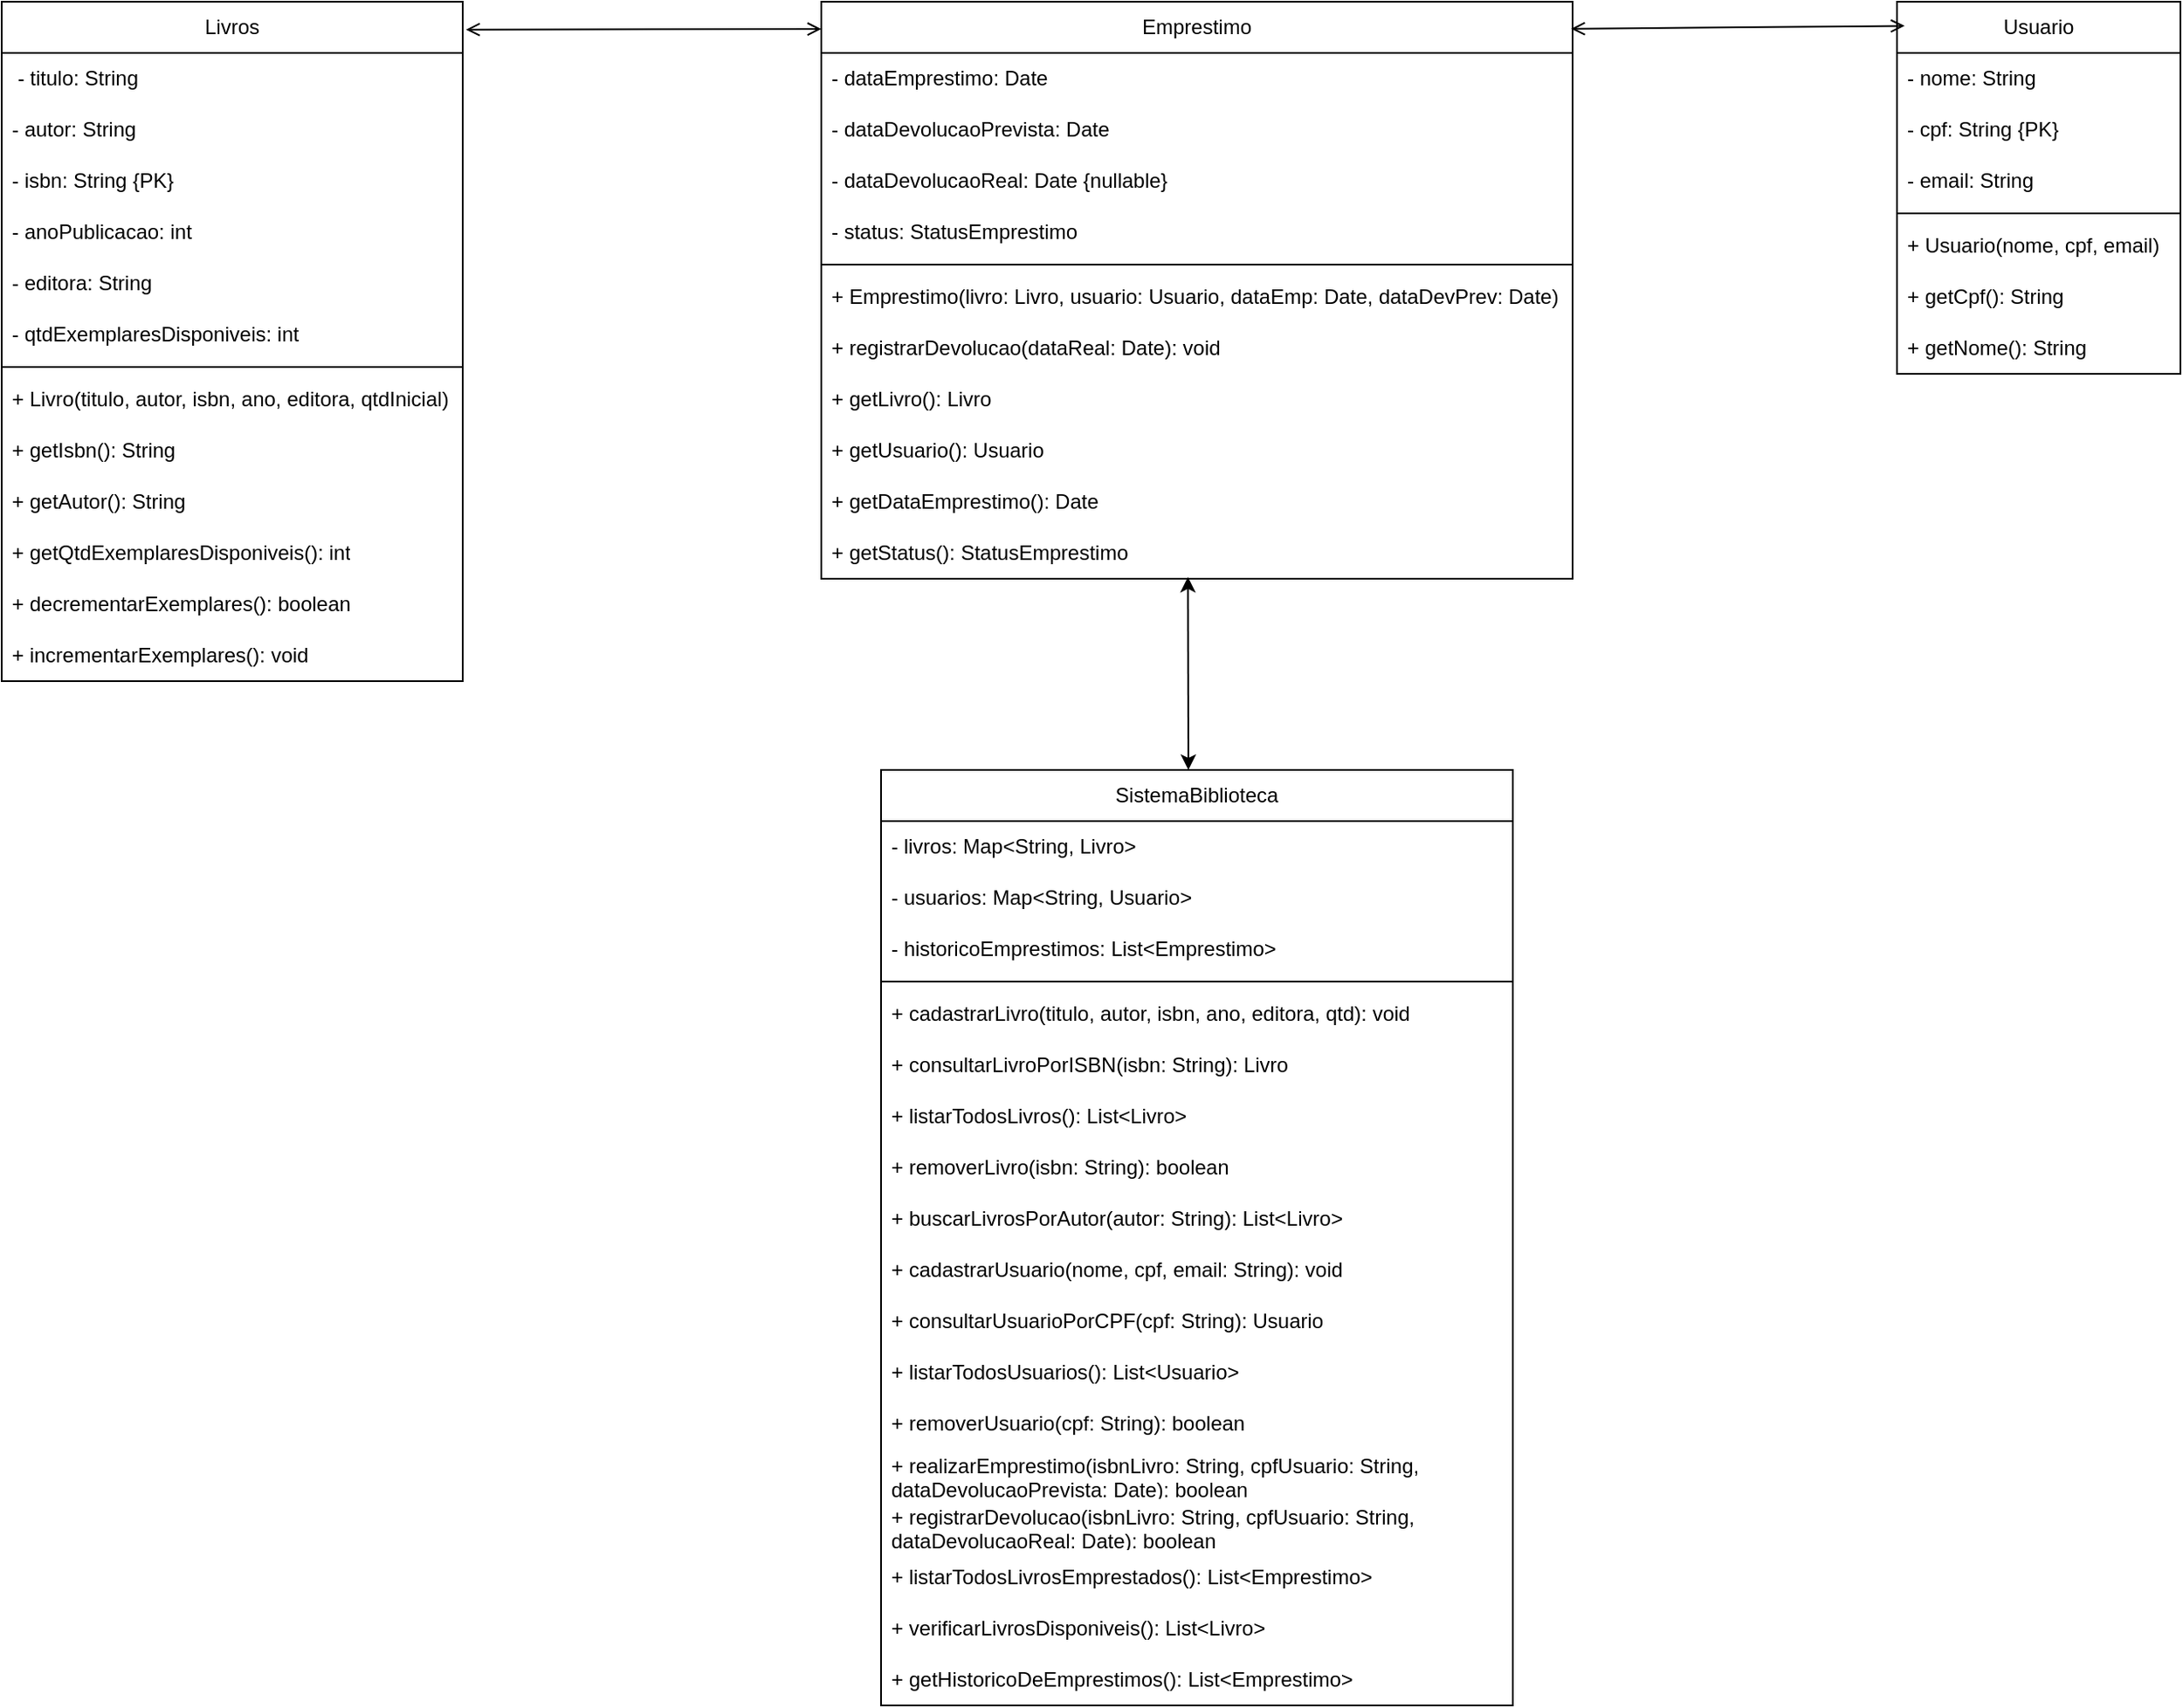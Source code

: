 <mxfile version="27.1.3">
  <diagram name="Página-1" id="8z8KOmpMjx8TbM8chvGR">
    <mxGraphModel dx="1247" dy="640" grid="1" gridSize="10" guides="1" tooltips="1" connect="1" arrows="1" fold="1" page="1" pageScale="1" pageWidth="827" pageHeight="1169" math="0" shadow="0">
      <root>
        <mxCell id="0" />
        <mxCell id="1" parent="0" />
        <mxCell id="fic08GAlzJQbdWZi42WJ-1" value="Livros" style="swimlane;fontStyle=0;childLayout=stackLayout;horizontal=1;startSize=30;horizontalStack=0;resizeParent=1;resizeParentMax=0;resizeLast=0;collapsible=1;marginBottom=0;whiteSpace=wrap;html=1;movable=1;resizable=1;rotatable=1;deletable=1;editable=1;locked=0;connectable=1;" parent="1" vertex="1">
          <mxGeometry x="90" y="50" width="270" height="398" as="geometry" />
        </mxCell>
        <mxCell id="fic08GAlzJQbdWZi42WJ-2" value="&amp;nbsp;- titulo: String" style="text;strokeColor=none;fillColor=none;align=left;verticalAlign=middle;spacingLeft=4;spacingRight=4;overflow=hidden;points=[[0,0.5],[1,0.5]];portConstraint=eastwest;rotatable=0;whiteSpace=wrap;html=1;" parent="fic08GAlzJQbdWZi42WJ-1" vertex="1">
          <mxGeometry y="30" width="270" height="30" as="geometry" />
        </mxCell>
        <mxCell id="fic08GAlzJQbdWZi42WJ-3" value="- autor: String" style="text;strokeColor=none;fillColor=none;align=left;verticalAlign=middle;spacingLeft=4;spacingRight=4;overflow=hidden;points=[[0,0.5],[1,0.5]];portConstraint=eastwest;rotatable=0;whiteSpace=wrap;html=1;" parent="fic08GAlzJQbdWZi42WJ-1" vertex="1">
          <mxGeometry y="60" width="270" height="30" as="geometry" />
        </mxCell>
        <mxCell id="fic08GAlzJQbdWZi42WJ-4" value="- isbn: String {PK}&amp;nbsp;" style="text;strokeColor=none;fillColor=none;align=left;verticalAlign=middle;spacingLeft=4;spacingRight=4;overflow=hidden;points=[[0,0.5],[1,0.5]];portConstraint=eastwest;rotatable=0;whiteSpace=wrap;html=1;" parent="fic08GAlzJQbdWZi42WJ-1" vertex="1">
          <mxGeometry y="90" width="270" height="30" as="geometry" />
        </mxCell>
        <mxCell id="fic08GAlzJQbdWZi42WJ-17" value="- anoPublicacao: int&amp;nbsp;" style="text;strokeColor=none;fillColor=none;align=left;verticalAlign=middle;spacingLeft=4;spacingRight=4;overflow=hidden;points=[[0,0.5],[1,0.5]];portConstraint=eastwest;rotatable=0;whiteSpace=wrap;html=1;" parent="fic08GAlzJQbdWZi42WJ-1" vertex="1">
          <mxGeometry y="120" width="270" height="30" as="geometry" />
        </mxCell>
        <mxCell id="fic08GAlzJQbdWZi42WJ-18" value="&lt;span class=&quot;selected&quot;&gt;- editora: String&lt;/span&gt;" style="text;strokeColor=none;fillColor=none;align=left;verticalAlign=middle;spacingLeft=4;spacingRight=4;overflow=hidden;points=[[0,0.5],[1,0.5]];portConstraint=eastwest;rotatable=0;whiteSpace=wrap;html=1;" parent="fic08GAlzJQbdWZi42WJ-1" vertex="1">
          <mxGeometry y="150" width="270" height="30" as="geometry" />
        </mxCell>
        <mxCell id="fic08GAlzJQbdWZi42WJ-19" value="&lt;span class=&quot;selected&quot;&gt;- qtdExemplaresDisponiveis: int&lt;/span&gt;" style="text;strokeColor=none;fillColor=none;align=left;verticalAlign=middle;spacingLeft=4;spacingRight=4;overflow=hidden;points=[[0,0.5],[1,0.5]];portConstraint=eastwest;rotatable=0;whiteSpace=wrap;html=1;" parent="fic08GAlzJQbdWZi42WJ-1" vertex="1">
          <mxGeometry y="180" width="270" height="30" as="geometry" />
        </mxCell>
        <mxCell id="fic08GAlzJQbdWZi42WJ-35" value="" style="line;strokeWidth=1;fillColor=none;align=left;verticalAlign=middle;spacingTop=-1;spacingLeft=3;spacingRight=3;rotatable=0;labelPosition=right;points=[];portConstraint=eastwest;strokeColor=inherit;" parent="fic08GAlzJQbdWZi42WJ-1" vertex="1">
          <mxGeometry y="210" width="270" height="8" as="geometry" />
        </mxCell>
        <mxCell id="fic08GAlzJQbdWZi42WJ-20" value="&lt;span class=&quot;selected&quot;&gt;+ Livro(titulo, autor, isbn, ano, editora, qtdInicial)&lt;/span&gt;" style="text;strokeColor=none;fillColor=none;align=left;verticalAlign=middle;spacingLeft=4;spacingRight=4;overflow=hidden;points=[[0,0.5],[1,0.5]];portConstraint=eastwest;rotatable=1;whiteSpace=wrap;html=1;movable=1;resizable=1;deletable=1;editable=1;locked=0;connectable=1;strokeWidth=1;" parent="fic08GAlzJQbdWZi42WJ-1" vertex="1">
          <mxGeometry y="218" width="270" height="30" as="geometry" />
        </mxCell>
        <mxCell id="fic08GAlzJQbdWZi42WJ-30" value="&lt;span class=&quot;selected&quot;&gt;+ getIsbn(): String&lt;/span&gt;" style="text;strokeColor=none;fillColor=none;align=left;verticalAlign=middle;spacingLeft=4;spacingRight=4;overflow=hidden;points=[[0,0.5],[1,0.5]];portConstraint=eastwest;rotatable=1;whiteSpace=wrap;html=1;movable=1;resizable=1;deletable=1;editable=1;locked=0;connectable=1;" parent="fic08GAlzJQbdWZi42WJ-1" vertex="1">
          <mxGeometry y="248" width="270" height="30" as="geometry" />
        </mxCell>
        <mxCell id="fic08GAlzJQbdWZi42WJ-31" value="&lt;span class=&quot;selected&quot;&gt;+ getAutor(): String&lt;/span&gt;" style="text;strokeColor=none;fillColor=none;align=left;verticalAlign=middle;spacingLeft=4;spacingRight=4;overflow=hidden;points=[[0,0.5],[1,0.5]];portConstraint=eastwest;rotatable=1;whiteSpace=wrap;html=1;movable=1;resizable=1;deletable=1;editable=1;locked=0;connectable=1;" parent="fic08GAlzJQbdWZi42WJ-1" vertex="1">
          <mxGeometry y="278" width="270" height="30" as="geometry" />
        </mxCell>
        <mxCell id="fic08GAlzJQbdWZi42WJ-32" value="&lt;span class=&quot;selected&quot;&gt;+ getQtdExemplaresDisponiveis(): int&lt;/span&gt;" style="text;strokeColor=none;fillColor=none;align=left;verticalAlign=middle;spacingLeft=4;spacingRight=4;overflow=hidden;points=[[0,0.5],[1,0.5]];portConstraint=eastwest;rotatable=1;whiteSpace=wrap;html=1;movable=1;resizable=1;deletable=1;editable=1;locked=0;connectable=1;" parent="fic08GAlzJQbdWZi42WJ-1" vertex="1">
          <mxGeometry y="308" width="270" height="30" as="geometry" />
        </mxCell>
        <mxCell id="fic08GAlzJQbdWZi42WJ-33" value="&lt;span class=&quot;selected&quot;&gt;+ decrementarExemplares(): boolean&lt;/span&gt;" style="text;strokeColor=none;fillColor=none;align=left;verticalAlign=middle;spacingLeft=4;spacingRight=4;overflow=hidden;points=[[0,0.5],[1,0.5]];portConstraint=eastwest;rotatable=1;whiteSpace=wrap;html=1;movable=1;resizable=1;deletable=1;editable=1;locked=0;connectable=1;" parent="fic08GAlzJQbdWZi42WJ-1" vertex="1">
          <mxGeometry y="338" width="270" height="30" as="geometry" />
        </mxCell>
        <mxCell id="fic08GAlzJQbdWZi42WJ-34" value="&lt;span class=&quot;selected&quot;&gt;+ incrementarExemplares(): void&lt;/span&gt;" style="text;strokeColor=none;fillColor=none;align=left;verticalAlign=middle;spacingLeft=4;spacingRight=4;overflow=hidden;points=[[0,0.5],[1,0.5]];portConstraint=eastwest;rotatable=1;whiteSpace=wrap;html=1;movable=1;resizable=1;deletable=1;editable=1;locked=0;connectable=1;" parent="fic08GAlzJQbdWZi42WJ-1" vertex="1">
          <mxGeometry y="368" width="270" height="30" as="geometry" />
        </mxCell>
        <mxCell id="fic08GAlzJQbdWZi42WJ-5" value="Usuario" style="swimlane;fontStyle=0;childLayout=stackLayout;horizontal=1;startSize=30;horizontalStack=0;resizeParent=1;resizeParentMax=0;resizeLast=0;collapsible=1;marginBottom=0;whiteSpace=wrap;html=1;" parent="1" vertex="1">
          <mxGeometry x="1200" y="50" width="166" height="218" as="geometry" />
        </mxCell>
        <mxCell id="fic08GAlzJQbdWZi42WJ-6" value="&lt;span class=&quot;selected&quot;&gt;- nome: String&lt;/span&gt;" style="text;strokeColor=none;fillColor=none;align=left;verticalAlign=middle;spacingLeft=4;spacingRight=4;overflow=hidden;points=[[0,0.5],[1,0.5]];portConstraint=eastwest;rotatable=0;whiteSpace=wrap;html=1;" parent="fic08GAlzJQbdWZi42WJ-5" vertex="1">
          <mxGeometry y="30" width="166" height="30" as="geometry" />
        </mxCell>
        <mxCell id="fic08GAlzJQbdWZi42WJ-7" value="&lt;span class=&quot;selected&quot;&gt;- cpf: String {PK}&lt;/span&gt;" style="text;strokeColor=none;fillColor=none;align=left;verticalAlign=middle;spacingLeft=4;spacingRight=4;overflow=hidden;points=[[0,0.5],[1,0.5]];portConstraint=eastwest;rotatable=0;whiteSpace=wrap;html=1;" parent="fic08GAlzJQbdWZi42WJ-5" vertex="1">
          <mxGeometry y="60" width="166" height="30" as="geometry" />
        </mxCell>
        <mxCell id="fic08GAlzJQbdWZi42WJ-8" value="&lt;span class=&quot;selected&quot;&gt;- email: String&lt;/span&gt;" style="text;strokeColor=none;fillColor=none;align=left;verticalAlign=middle;spacingLeft=4;spacingRight=4;overflow=hidden;points=[[0,0.5],[1,0.5]];portConstraint=eastwest;rotatable=0;whiteSpace=wrap;html=1;" parent="fic08GAlzJQbdWZi42WJ-5" vertex="1">
          <mxGeometry y="90" width="166" height="30" as="geometry" />
        </mxCell>
        <mxCell id="fic08GAlzJQbdWZi42WJ-41" value="" style="line;strokeWidth=1;fillColor=none;align=left;verticalAlign=middle;spacingTop=-1;spacingLeft=3;spacingRight=3;rotatable=0;labelPosition=right;points=[];portConstraint=eastwest;strokeColor=inherit;" parent="fic08GAlzJQbdWZi42WJ-5" vertex="1">
          <mxGeometry y="120" width="166" height="8" as="geometry" />
        </mxCell>
        <mxCell id="fic08GAlzJQbdWZi42WJ-38" value="&lt;span class=&quot;selected&quot;&gt;+ Usuario(nome, cpf, email)&lt;/span&gt;" style="text;strokeColor=none;fillColor=none;align=left;verticalAlign=middle;spacingLeft=4;spacingRight=4;overflow=hidden;points=[[0,0.5],[1,0.5]];portConstraint=eastwest;rotatable=0;whiteSpace=wrap;html=1;" parent="fic08GAlzJQbdWZi42WJ-5" vertex="1">
          <mxGeometry y="128" width="166" height="30" as="geometry" />
        </mxCell>
        <mxCell id="fic08GAlzJQbdWZi42WJ-39" value="&lt;span class=&quot;selected&quot;&gt;+ getCpf(): String&lt;/span&gt;" style="text;strokeColor=none;fillColor=none;align=left;verticalAlign=middle;spacingLeft=4;spacingRight=4;overflow=hidden;points=[[0,0.5],[1,0.5]];portConstraint=eastwest;rotatable=0;whiteSpace=wrap;html=1;" parent="fic08GAlzJQbdWZi42WJ-5" vertex="1">
          <mxGeometry y="158" width="166" height="30" as="geometry" />
        </mxCell>
        <mxCell id="fic08GAlzJQbdWZi42WJ-40" value="&lt;span class=&quot;selected&quot;&gt;+ getNome(): String&lt;/span&gt;" style="text;strokeColor=none;fillColor=none;align=left;verticalAlign=middle;spacingLeft=4;spacingRight=4;overflow=hidden;points=[[0,0.5],[1,0.5]];portConstraint=eastwest;rotatable=0;whiteSpace=wrap;html=1;" parent="fic08GAlzJQbdWZi42WJ-5" vertex="1">
          <mxGeometry y="188" width="166" height="30" as="geometry" />
        </mxCell>
        <mxCell id="fic08GAlzJQbdWZi42WJ-9" value="Emprestimo" style="swimlane;fontStyle=0;childLayout=stackLayout;horizontal=1;startSize=30;horizontalStack=0;resizeParent=1;resizeParentMax=0;resizeLast=0;collapsible=1;marginBottom=0;whiteSpace=wrap;html=1;" parent="1" vertex="1">
          <mxGeometry x="570" y="50" width="440" height="338" as="geometry" />
        </mxCell>
        <mxCell id="fic08GAlzJQbdWZi42WJ-10" value="&lt;span class=&quot;selected&quot;&gt;- dataEmprestimo: Date&lt;/span&gt;" style="text;strokeColor=none;fillColor=none;align=left;verticalAlign=middle;spacingLeft=4;spacingRight=4;overflow=hidden;points=[[0,0.5],[1,0.5]];portConstraint=eastwest;rotatable=0;whiteSpace=wrap;html=1;" parent="fic08GAlzJQbdWZi42WJ-9" vertex="1">
          <mxGeometry y="30" width="440" height="30" as="geometry" />
        </mxCell>
        <mxCell id="fic08GAlzJQbdWZi42WJ-11" value="&lt;span class=&quot;selected&quot;&gt;- dataDevolucaoPrevista: Date&lt;/span&gt;" style="text;strokeColor=none;fillColor=none;align=left;verticalAlign=middle;spacingLeft=4;spacingRight=4;overflow=hidden;points=[[0,0.5],[1,0.5]];portConstraint=eastwest;rotatable=0;whiteSpace=wrap;html=1;" parent="fic08GAlzJQbdWZi42WJ-9" vertex="1">
          <mxGeometry y="60" width="440" height="30" as="geometry" />
        </mxCell>
        <mxCell id="fic08GAlzJQbdWZi42WJ-12" value="&lt;span class=&quot;selected&quot;&gt;- dataDevolucaoReal: Date {nullable}&lt;/span&gt;" style="text;strokeColor=none;fillColor=none;align=left;verticalAlign=middle;spacingLeft=4;spacingRight=4;overflow=hidden;points=[[0,0.5],[1,0.5]];portConstraint=eastwest;rotatable=0;whiteSpace=wrap;html=1;" parent="fic08GAlzJQbdWZi42WJ-9" vertex="1">
          <mxGeometry y="90" width="440" height="30" as="geometry" />
        </mxCell>
        <mxCell id="fic08GAlzJQbdWZi42WJ-42" value="&lt;span class=&quot;selected&quot;&gt;- status: StatusEmprestimo&lt;/span&gt;" style="text;strokeColor=none;fillColor=none;align=left;verticalAlign=middle;spacingLeft=4;spacingRight=4;overflow=hidden;points=[[0,0.5],[1,0.5]];portConstraint=eastwest;rotatable=0;whiteSpace=wrap;html=1;" parent="fic08GAlzJQbdWZi42WJ-9" vertex="1">
          <mxGeometry y="120" width="440" height="30" as="geometry" />
        </mxCell>
        <mxCell id="fic08GAlzJQbdWZi42WJ-49" value="" style="line;strokeWidth=1;fillColor=none;align=left;verticalAlign=middle;spacingTop=-1;spacingLeft=3;spacingRight=3;rotatable=0;labelPosition=right;points=[];portConstraint=eastwest;strokeColor=inherit;" parent="fic08GAlzJQbdWZi42WJ-9" vertex="1">
          <mxGeometry y="150" width="440" height="8" as="geometry" />
        </mxCell>
        <mxCell id="fic08GAlzJQbdWZi42WJ-43" value="&lt;span class=&quot;selected&quot;&gt;+ Emprestimo(livro: Livro, usuario: Usuario, dataEmp: Date, dataDevPrev: Date)&lt;/span&gt;" style="text;strokeColor=none;fillColor=none;align=left;verticalAlign=middle;spacingLeft=4;spacingRight=4;overflow=hidden;points=[[0,0.5],[1,0.5]];portConstraint=eastwest;rotatable=0;whiteSpace=wrap;html=1;" parent="fic08GAlzJQbdWZi42WJ-9" vertex="1">
          <mxGeometry y="158" width="440" height="30" as="geometry" />
        </mxCell>
        <mxCell id="fic08GAlzJQbdWZi42WJ-44" value="&lt;span class=&quot;selected&quot;&gt;+ registrarDevolucao(dataReal: Date): void&lt;/span&gt;" style="text;strokeColor=none;fillColor=none;align=left;verticalAlign=middle;spacingLeft=4;spacingRight=4;overflow=hidden;points=[[0,0.5],[1,0.5]];portConstraint=eastwest;rotatable=0;whiteSpace=wrap;html=1;" parent="fic08GAlzJQbdWZi42WJ-9" vertex="1">
          <mxGeometry y="188" width="440" height="30" as="geometry" />
        </mxCell>
        <mxCell id="fic08GAlzJQbdWZi42WJ-45" value="&lt;span class=&quot;selected&quot;&gt;+ getLivro(): Livro&lt;/span&gt;" style="text;strokeColor=none;fillColor=none;align=left;verticalAlign=middle;spacingLeft=4;spacingRight=4;overflow=hidden;points=[[0,0.5],[1,0.5]];portConstraint=eastwest;rotatable=0;whiteSpace=wrap;html=1;" parent="fic08GAlzJQbdWZi42WJ-9" vertex="1">
          <mxGeometry y="218" width="440" height="30" as="geometry" />
        </mxCell>
        <mxCell id="fic08GAlzJQbdWZi42WJ-46" value="&lt;span class=&quot;selected&quot;&gt;+ getUsuario(): Usuario&lt;/span&gt;" style="text;strokeColor=none;fillColor=none;align=left;verticalAlign=middle;spacingLeft=4;spacingRight=4;overflow=hidden;points=[[0,0.5],[1,0.5]];portConstraint=eastwest;rotatable=0;whiteSpace=wrap;html=1;" parent="fic08GAlzJQbdWZi42WJ-9" vertex="1">
          <mxGeometry y="248" width="440" height="30" as="geometry" />
        </mxCell>
        <mxCell id="fic08GAlzJQbdWZi42WJ-47" value="&lt;span class=&quot;selected&quot;&gt;+ getDataEmprestimo(): Date&lt;/span&gt;" style="text;strokeColor=none;fillColor=none;align=left;verticalAlign=middle;spacingLeft=4;spacingRight=4;overflow=hidden;points=[[0,0.5],[1,0.5]];portConstraint=eastwest;rotatable=0;whiteSpace=wrap;html=1;" parent="fic08GAlzJQbdWZi42WJ-9" vertex="1">
          <mxGeometry y="278" width="440" height="30" as="geometry" />
        </mxCell>
        <mxCell id="fic08GAlzJQbdWZi42WJ-48" value="&lt;span class=&quot;selected&quot;&gt;+ getStatus(): StatusEmprestimo&lt;/span&gt;" style="text;strokeColor=none;fillColor=none;align=left;verticalAlign=middle;spacingLeft=4;spacingRight=4;overflow=hidden;points=[[0,0.5],[1,0.5]];portConstraint=eastwest;rotatable=0;whiteSpace=wrap;html=1;" parent="fic08GAlzJQbdWZi42WJ-9" vertex="1">
          <mxGeometry y="308" width="440" height="30" as="geometry" />
        </mxCell>
        <mxCell id="fic08GAlzJQbdWZi42WJ-13" value="SistemaBiblioteca" style="swimlane;fontStyle=0;childLayout=stackLayout;horizontal=1;startSize=30;horizontalStack=0;resizeParent=1;resizeParentMax=0;resizeLast=0;collapsible=1;marginBottom=0;whiteSpace=wrap;html=1;" parent="1" vertex="1">
          <mxGeometry x="605" y="500" width="370" height="548" as="geometry" />
        </mxCell>
        <mxCell id="fic08GAlzJQbdWZi42WJ-14" value="&lt;span class=&quot;selected&quot;&gt;- livros: Map&amp;lt;String, Livro&amp;gt;&lt;/span&gt;" style="text;strokeColor=none;fillColor=none;align=left;verticalAlign=middle;spacingLeft=4;spacingRight=4;overflow=hidden;points=[[0,0.5],[1,0.5]];portConstraint=eastwest;rotatable=0;whiteSpace=wrap;html=1;" parent="fic08GAlzJQbdWZi42WJ-13" vertex="1">
          <mxGeometry y="30" width="370" height="30" as="geometry" />
        </mxCell>
        <mxCell id="fic08GAlzJQbdWZi42WJ-15" value="&lt;span class=&quot;selected&quot;&gt;- usuarios: Map&amp;lt;String, Usuario&amp;gt;&lt;/span&gt;" style="text;strokeColor=none;fillColor=none;align=left;verticalAlign=middle;spacingLeft=4;spacingRight=4;overflow=hidden;points=[[0,0.5],[1,0.5]];portConstraint=eastwest;rotatable=0;whiteSpace=wrap;html=1;" parent="fic08GAlzJQbdWZi42WJ-13" vertex="1">
          <mxGeometry y="60" width="370" height="30" as="geometry" />
        </mxCell>
        <mxCell id="fic08GAlzJQbdWZi42WJ-16" value="&lt;span class=&quot;selected&quot;&gt;- historicoEmprestimos: List&amp;lt;Emprestimo&amp;gt;&lt;/span&gt;" style="text;strokeColor=none;fillColor=none;align=left;verticalAlign=middle;spacingLeft=4;spacingRight=4;overflow=hidden;points=[[0,0.5],[1,0.5]];portConstraint=eastwest;rotatable=0;whiteSpace=wrap;html=1;" parent="fic08GAlzJQbdWZi42WJ-13" vertex="1">
          <mxGeometry y="90" width="370" height="30" as="geometry" />
        </mxCell>
        <mxCell id="fic08GAlzJQbdWZi42WJ-59" value="" style="line;strokeWidth=1;fillColor=none;align=left;verticalAlign=middle;spacingTop=-1;spacingLeft=3;spacingRight=3;rotatable=0;labelPosition=right;points=[];portConstraint=eastwest;strokeColor=inherit;" parent="fic08GAlzJQbdWZi42WJ-13" vertex="1">
          <mxGeometry y="120" width="370" height="8" as="geometry" />
        </mxCell>
        <mxCell id="fic08GAlzJQbdWZi42WJ-50" value="&lt;span class=&quot;selected&quot;&gt;+ cadastrarLivro(titulo, autor, isbn, ano, editora, qtd): void&lt;/span&gt;" style="text;strokeColor=none;fillColor=none;align=left;verticalAlign=middle;spacingLeft=4;spacingRight=4;overflow=hidden;points=[[0,0.5],[1,0.5]];portConstraint=eastwest;rotatable=0;whiteSpace=wrap;html=1;" parent="fic08GAlzJQbdWZi42WJ-13" vertex="1">
          <mxGeometry y="128" width="370" height="30" as="geometry" />
        </mxCell>
        <mxCell id="fic08GAlzJQbdWZi42WJ-51" value="&lt;span class=&quot;selected&quot;&gt;+ consultarLivroPorISBN(isbn: String): Livro&lt;/span&gt;" style="text;strokeColor=none;fillColor=none;align=left;verticalAlign=middle;spacingLeft=4;spacingRight=4;overflow=hidden;points=[[0,0.5],[1,0.5]];portConstraint=eastwest;rotatable=0;whiteSpace=wrap;html=1;" parent="fic08GAlzJQbdWZi42WJ-13" vertex="1">
          <mxGeometry y="158" width="370" height="30" as="geometry" />
        </mxCell>
        <mxCell id="fic08GAlzJQbdWZi42WJ-52" value="&lt;span class=&quot;selected&quot;&gt;+ listarTodosLivros(): List&amp;lt;Livro&amp;gt;&lt;/span&gt;" style="text;strokeColor=none;fillColor=none;align=left;verticalAlign=middle;spacingLeft=4;spacingRight=4;overflow=hidden;points=[[0,0.5],[1,0.5]];portConstraint=eastwest;rotatable=0;whiteSpace=wrap;html=1;" parent="fic08GAlzJQbdWZi42WJ-13" vertex="1">
          <mxGeometry y="188" width="370" height="30" as="geometry" />
        </mxCell>
        <mxCell id="fic08GAlzJQbdWZi42WJ-53" value="&lt;span class=&quot;selected&quot;&gt;+ removerLivro(isbn: String): boolean&lt;/span&gt;" style="text;strokeColor=none;fillColor=none;align=left;verticalAlign=middle;spacingLeft=4;spacingRight=4;overflow=hidden;points=[[0,0.5],[1,0.5]];portConstraint=eastwest;rotatable=0;whiteSpace=wrap;html=1;" parent="fic08GAlzJQbdWZi42WJ-13" vertex="1">
          <mxGeometry y="218" width="370" height="30" as="geometry" />
        </mxCell>
        <mxCell id="fic08GAlzJQbdWZi42WJ-54" value="&lt;span class=&quot;selected&quot;&gt;+ buscarLivrosPorAutor(autor: String): List&amp;lt;Livro&amp;gt;&lt;/span&gt;" style="text;strokeColor=none;fillColor=none;align=left;verticalAlign=middle;spacingLeft=4;spacingRight=4;overflow=hidden;points=[[0,0.5],[1,0.5]];portConstraint=eastwest;rotatable=0;whiteSpace=wrap;html=1;" parent="fic08GAlzJQbdWZi42WJ-13" vertex="1">
          <mxGeometry y="248" width="370" height="30" as="geometry" />
        </mxCell>
        <mxCell id="fic08GAlzJQbdWZi42WJ-55" value="&lt;span class=&quot;selected&quot;&gt;+ cadastrarUsuario(nome, cpf, email: String): void&lt;/span&gt;" style="text;strokeColor=none;fillColor=none;align=left;verticalAlign=middle;spacingLeft=4;spacingRight=4;overflow=hidden;points=[[0,0.5],[1,0.5]];portConstraint=eastwest;rotatable=0;whiteSpace=wrap;html=1;" parent="fic08GAlzJQbdWZi42WJ-13" vertex="1">
          <mxGeometry y="278" width="370" height="30" as="geometry" />
        </mxCell>
        <mxCell id="fic08GAlzJQbdWZi42WJ-56" value="&lt;span class=&quot;selected&quot;&gt;+ consultarUsuarioPorCPF(cpf: String): Usuario&lt;/span&gt;" style="text;strokeColor=none;fillColor=none;align=left;verticalAlign=middle;spacingLeft=4;spacingRight=4;overflow=hidden;points=[[0,0.5],[1,0.5]];portConstraint=eastwest;rotatable=0;whiteSpace=wrap;html=1;" parent="fic08GAlzJQbdWZi42WJ-13" vertex="1">
          <mxGeometry y="308" width="370" height="30" as="geometry" />
        </mxCell>
        <mxCell id="fic08GAlzJQbdWZi42WJ-57" value="&lt;span class=&quot;selected&quot;&gt;+ listarTodosUsuarios(): List&amp;lt;Usuario&amp;gt;&lt;/span&gt;" style="text;strokeColor=none;fillColor=none;align=left;verticalAlign=middle;spacingLeft=4;spacingRight=4;overflow=hidden;points=[[0,0.5],[1,0.5]];portConstraint=eastwest;rotatable=0;whiteSpace=wrap;html=1;" parent="fic08GAlzJQbdWZi42WJ-13" vertex="1">
          <mxGeometry y="338" width="370" height="30" as="geometry" />
        </mxCell>
        <mxCell id="fic08GAlzJQbdWZi42WJ-58" value="&lt;span class=&quot;selected&quot;&gt;+ removerUsuario(cpf: String): boolean&lt;/span&gt;" style="text;strokeColor=none;fillColor=none;align=left;verticalAlign=middle;spacingLeft=4;spacingRight=4;overflow=hidden;points=[[0,0.5],[1,0.5]];portConstraint=eastwest;rotatable=0;whiteSpace=wrap;html=1;" parent="fic08GAlzJQbdWZi42WJ-13" vertex="1">
          <mxGeometry y="368" width="370" height="30" as="geometry" />
        </mxCell>
        <mxCell id="fic08GAlzJQbdWZi42WJ-60" value="&lt;span class=&quot;selected&quot;&gt;+ realizarEmprestimo(isbnLivro: String, cpfUsuario: String, dataDevolucaoPrevista: Date): boolean&lt;/span&gt;" style="text;strokeColor=none;fillColor=none;align=left;verticalAlign=middle;spacingLeft=4;spacingRight=4;overflow=hidden;points=[[0,0.5],[1,0.5]];portConstraint=eastwest;rotatable=0;whiteSpace=wrap;html=1;" parent="fic08GAlzJQbdWZi42WJ-13" vertex="1">
          <mxGeometry y="398" width="370" height="30" as="geometry" />
        </mxCell>
        <mxCell id="fic08GAlzJQbdWZi42WJ-61" value="&lt;span class=&quot;selected&quot;&gt;+ registrarDevolucao(isbnLivro: String, cpfUsuario: String, dataDevolucaoReal: Date): boolean&lt;/span&gt;" style="text;strokeColor=none;fillColor=none;align=left;verticalAlign=middle;spacingLeft=4;spacingRight=4;overflow=hidden;points=[[0,0.5],[1,0.5]];portConstraint=eastwest;rotatable=0;whiteSpace=wrap;html=1;" parent="fic08GAlzJQbdWZi42WJ-13" vertex="1">
          <mxGeometry y="428" width="370" height="30" as="geometry" />
        </mxCell>
        <mxCell id="fic08GAlzJQbdWZi42WJ-62" value="&lt;span class=&quot;selected&quot;&gt;+ listarTodosLivrosEmprestados(): List&amp;lt;Emprestimo&amp;gt;&lt;/span&gt;" style="text;strokeColor=none;fillColor=none;align=left;verticalAlign=middle;spacingLeft=4;spacingRight=4;overflow=hidden;points=[[0,0.5],[1,0.5]];portConstraint=eastwest;rotatable=0;whiteSpace=wrap;html=1;" parent="fic08GAlzJQbdWZi42WJ-13" vertex="1">
          <mxGeometry y="458" width="370" height="30" as="geometry" />
        </mxCell>
        <mxCell id="fic08GAlzJQbdWZi42WJ-63" value="&lt;span class=&quot;selected&quot;&gt;+ verificarLivrosDisponiveis(): List&amp;lt;Livro&amp;gt;&lt;/span&gt;" style="text;strokeColor=none;fillColor=none;align=left;verticalAlign=middle;spacingLeft=4;spacingRight=4;overflow=hidden;points=[[0,0.5],[1,0.5]];portConstraint=eastwest;rotatable=0;whiteSpace=wrap;html=1;" parent="fic08GAlzJQbdWZi42WJ-13" vertex="1">
          <mxGeometry y="488" width="370" height="30" as="geometry" />
        </mxCell>
        <mxCell id="fic08GAlzJQbdWZi42WJ-64" value="&lt;span class=&quot;selected&quot;&gt;+ getHistoricoDeEmprestimos(): List&amp;lt;Emprestimo&amp;gt;&lt;/span&gt;" style="text;strokeColor=none;fillColor=none;align=left;verticalAlign=middle;spacingLeft=4;spacingRight=4;overflow=hidden;points=[[0,0.5],[1,0.5]];portConstraint=eastwest;rotatable=0;whiteSpace=wrap;html=1;" parent="fic08GAlzJQbdWZi42WJ-13" vertex="1">
          <mxGeometry y="518" width="370" height="30" as="geometry" />
        </mxCell>
        <mxCell id="fic08GAlzJQbdWZi42WJ-65" value="" style="endArrow=open;startArrow=open;html=1;rounded=0;exitX=1.007;exitY=0.041;exitDx=0;exitDy=0;exitPerimeter=0;startFill=0;endFill=0;" parent="1" source="fic08GAlzJQbdWZi42WJ-1" edge="1">
          <mxGeometry width="50" height="50" relative="1" as="geometry">
            <mxPoint x="650" y="390" as="sourcePoint" />
            <mxPoint x="570" y="66" as="targetPoint" />
          </mxGeometry>
        </mxCell>
        <mxCell id="H_-osMa7tNtgLZc1f6Mh-1" value="" style="endArrow=open;startArrow=open;html=1;rounded=0;entryX=0.027;entryY=0.065;entryDx=0;entryDy=0;entryPerimeter=0;exitX=0.998;exitY=0.047;exitDx=0;exitDy=0;exitPerimeter=0;startFill=0;endFill=0;" edge="1" parent="1" source="fic08GAlzJQbdWZi42WJ-9" target="fic08GAlzJQbdWZi42WJ-5">
          <mxGeometry width="50" height="50" relative="1" as="geometry">
            <mxPoint x="1020" y="64" as="sourcePoint" />
            <mxPoint x="890" y="330" as="targetPoint" />
          </mxGeometry>
        </mxCell>
        <mxCell id="H_-osMa7tNtgLZc1f6Mh-2" value="" style="endArrow=classic;startArrow=classic;html=1;rounded=0;entryX=0.488;entryY=0.966;entryDx=0;entryDy=0;entryPerimeter=0;" edge="1" parent="1" target="fic08GAlzJQbdWZi42WJ-48">
          <mxGeometry width="50" height="50" relative="1" as="geometry">
            <mxPoint x="785" y="500" as="sourcePoint" />
            <mxPoint x="890" y="480" as="targetPoint" />
          </mxGeometry>
        </mxCell>
      </root>
    </mxGraphModel>
  </diagram>
</mxfile>
